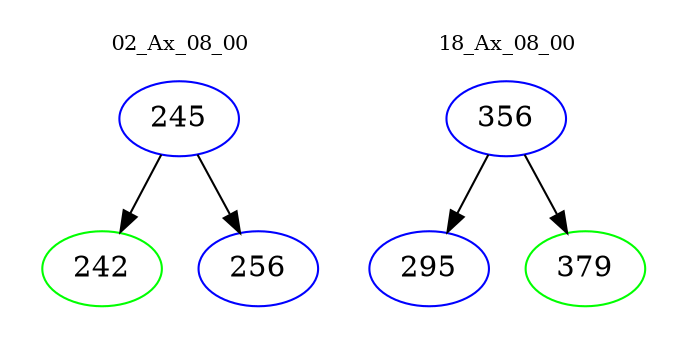 digraph{
subgraph cluster_0 {
color = white
label = "02_Ax_08_00";
fontsize=10;
T0_245 [label="245", color="blue"]
T0_245 -> T0_242 [color="black"]
T0_242 [label="242", color="green"]
T0_245 -> T0_256 [color="black"]
T0_256 [label="256", color="blue"]
}
subgraph cluster_1 {
color = white
label = "18_Ax_08_00";
fontsize=10;
T1_356 [label="356", color="blue"]
T1_356 -> T1_295 [color="black"]
T1_295 [label="295", color="blue"]
T1_356 -> T1_379 [color="black"]
T1_379 [label="379", color="green"]
}
}
